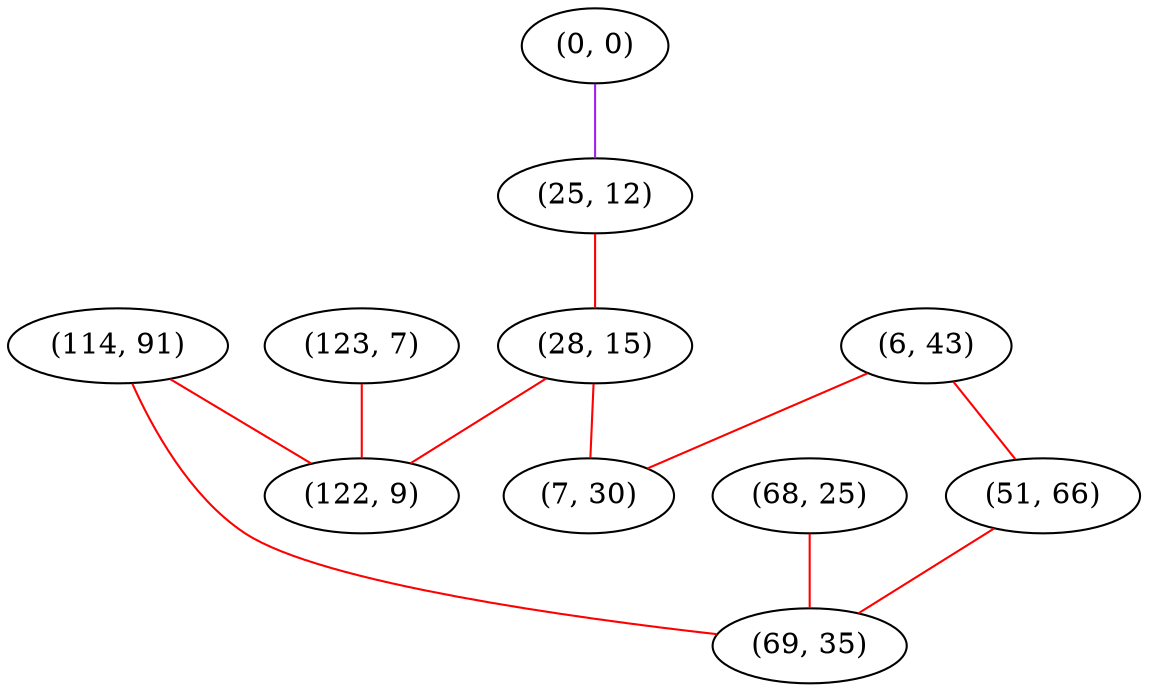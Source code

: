 graph "" {
"(0, 0)";
"(6, 43)";
"(114, 91)";
"(51, 66)";
"(25, 12)";
"(123, 7)";
"(28, 15)";
"(68, 25)";
"(122, 9)";
"(7, 30)";
"(69, 35)";
"(0, 0)" -- "(25, 12)"  [color=purple, key=0, weight=4];
"(6, 43)" -- "(7, 30)"  [color=red, key=0, weight=1];
"(6, 43)" -- "(51, 66)"  [color=red, key=0, weight=1];
"(114, 91)" -- "(122, 9)"  [color=red, key=0, weight=1];
"(114, 91)" -- "(69, 35)"  [color=red, key=0, weight=1];
"(51, 66)" -- "(69, 35)"  [color=red, key=0, weight=1];
"(25, 12)" -- "(28, 15)"  [color=red, key=0, weight=1];
"(123, 7)" -- "(122, 9)"  [color=red, key=0, weight=1];
"(28, 15)" -- "(7, 30)"  [color=red, key=0, weight=1];
"(28, 15)" -- "(122, 9)"  [color=red, key=0, weight=1];
"(68, 25)" -- "(69, 35)"  [color=red, key=0, weight=1];
}
